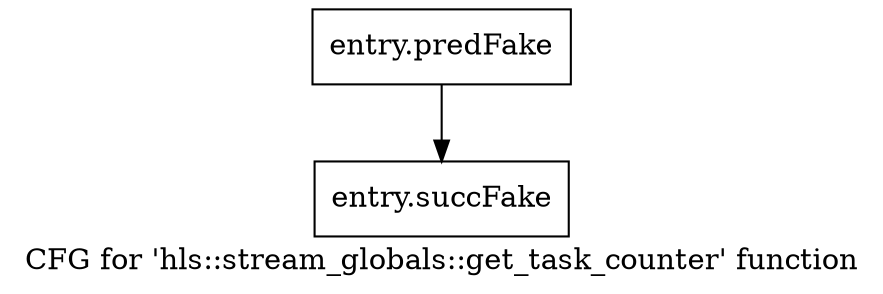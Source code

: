 digraph "CFG for 'hls::stream_globals::get_task_counter' function" {
	label="CFG for 'hls::stream_globals::get_task_counter' function";

	Node0x5543200 [shape=record,filename="/tools/Xilinx/Vitis_HLS/2023.1/include/hls_stream.h",linenumber="167",label="{entry.predFake}"];
	Node0x5543200 -> Node0x5906380[ callList="" memoryops="" filename="/tools/Xilinx/Vitis_HLS/2023.1/include/hls_stream.h" execusionnum="0"];
	Node0x5906380 [shape=record,filename="/tools/Xilinx/Vitis_HLS/2023.1/include/hls_stream.h",linenumber="167",label="{entry.succFake}"];
}
